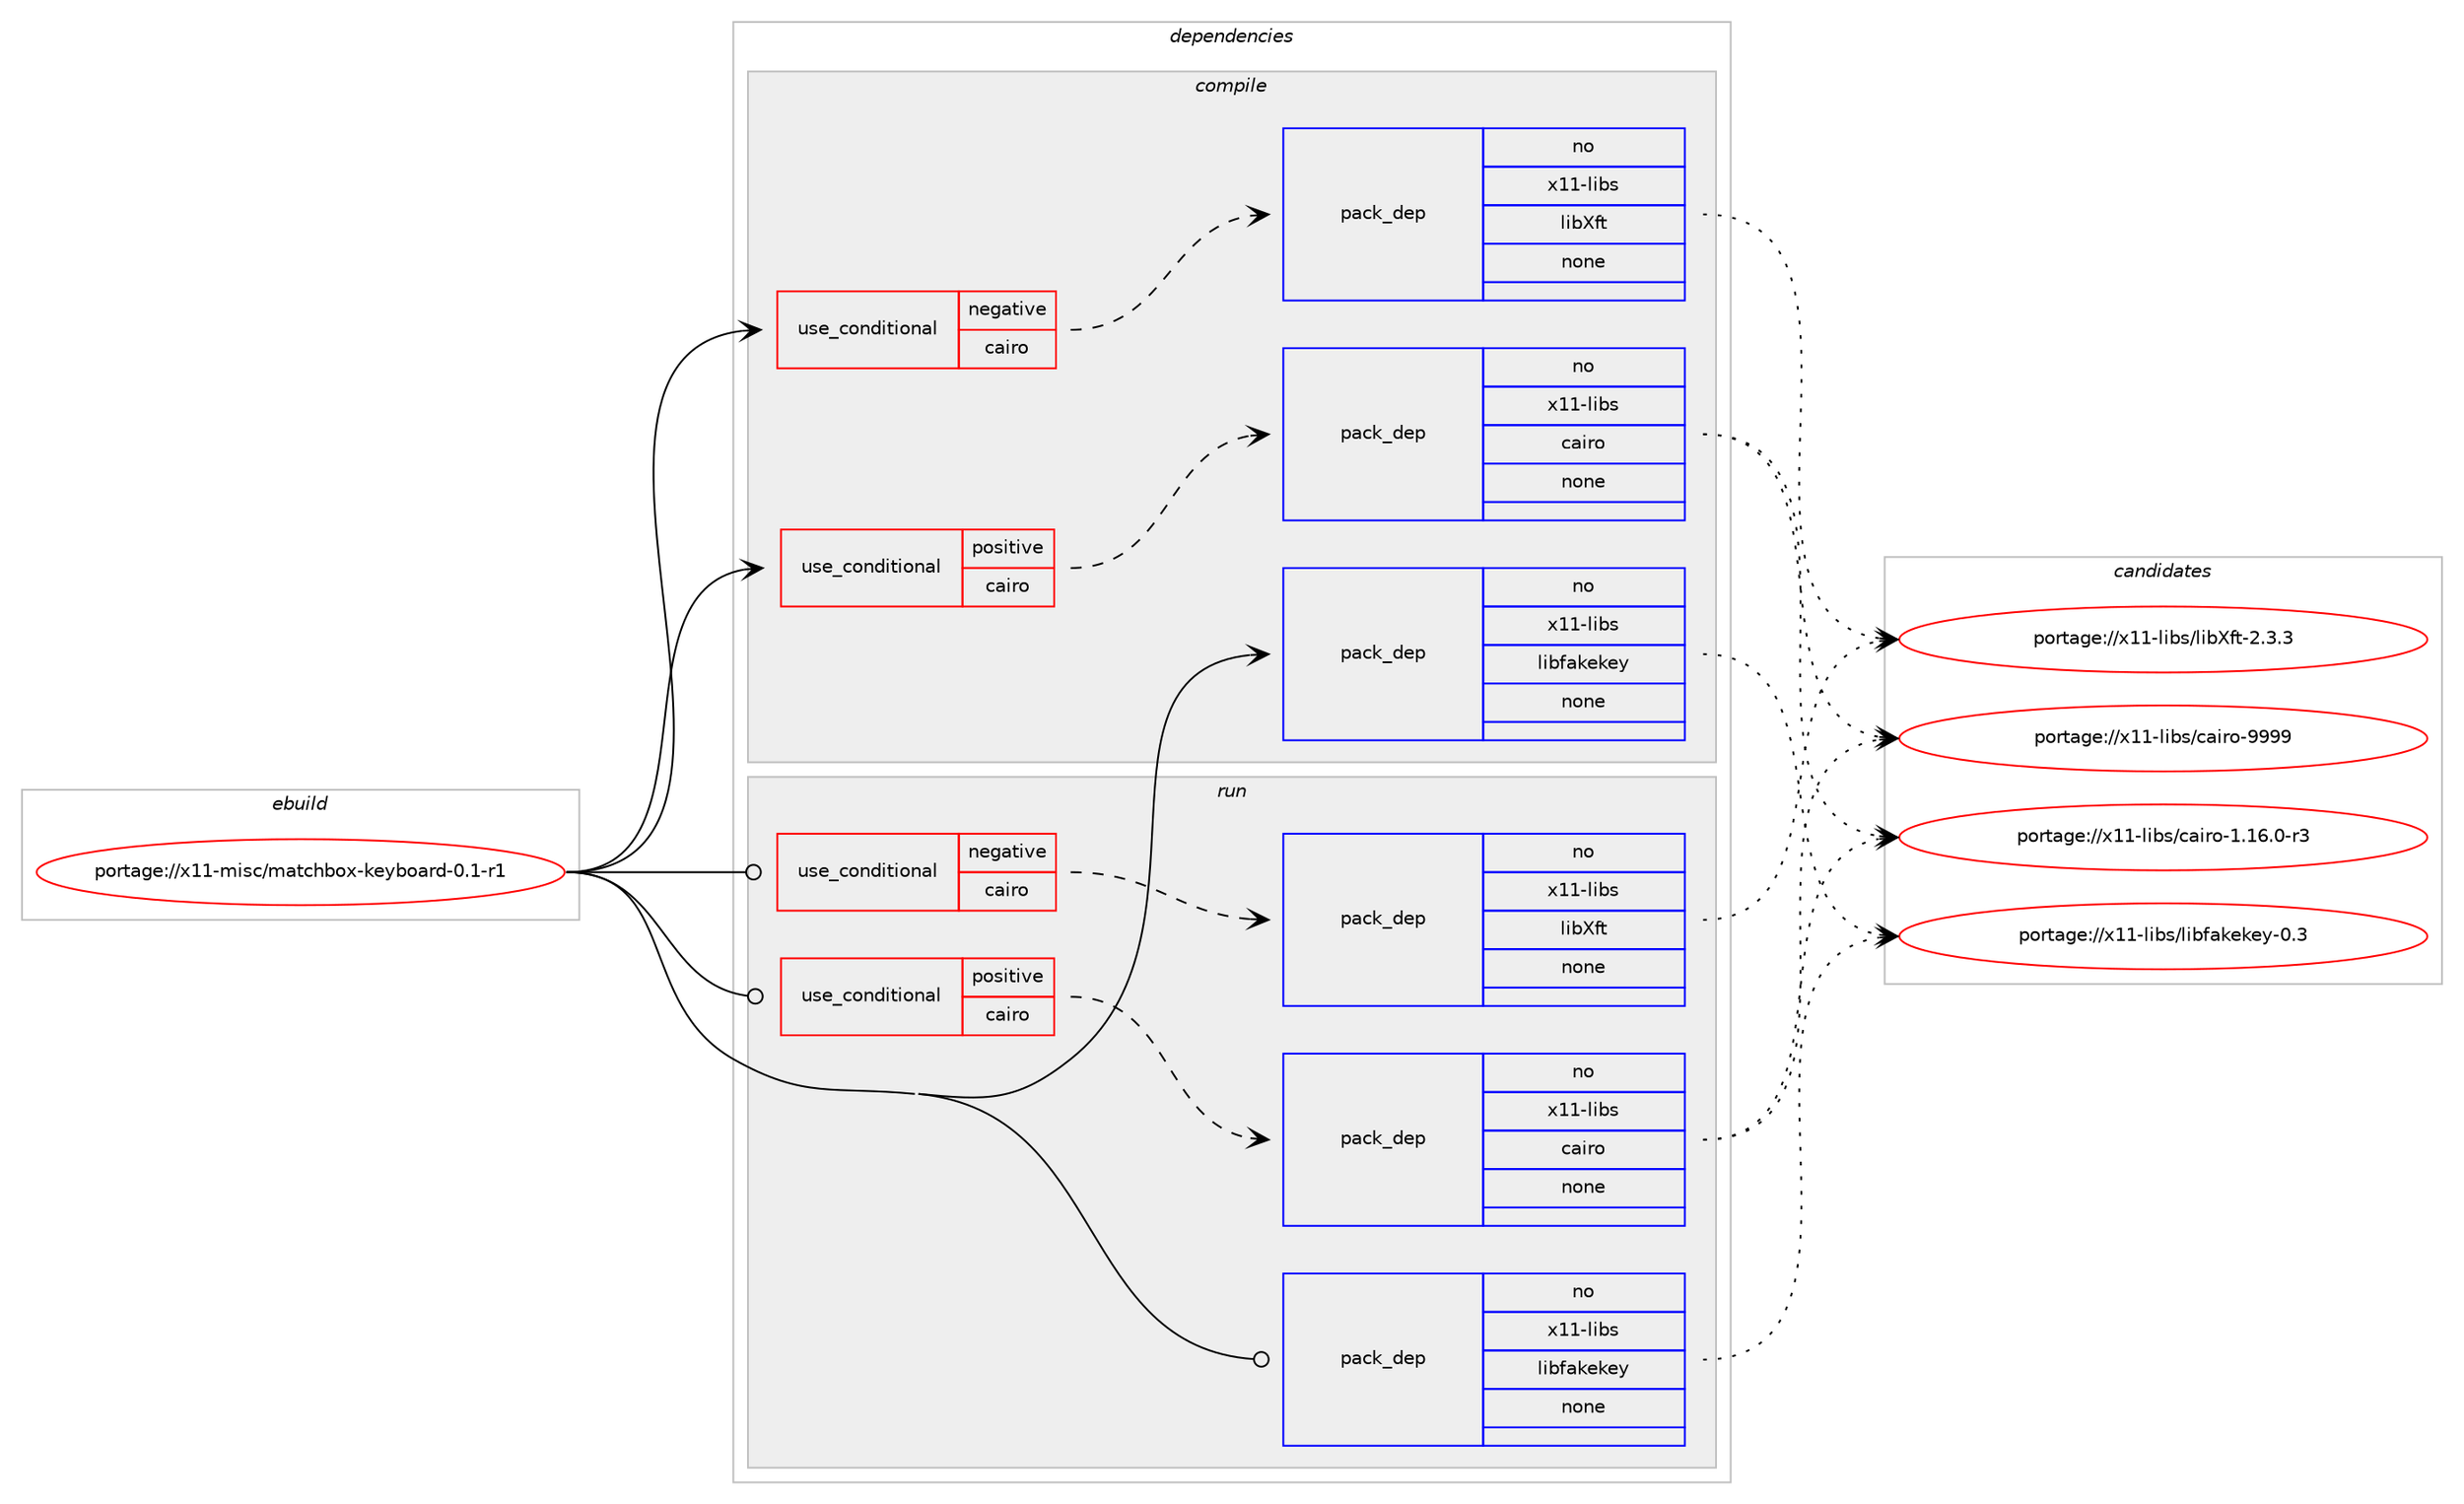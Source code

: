 digraph prolog {

# *************
# Graph options
# *************

newrank=true;
concentrate=true;
compound=true;
graph [rankdir=LR,fontname=Helvetica,fontsize=10,ranksep=1.5];#, ranksep=2.5, nodesep=0.2];
edge  [arrowhead=vee];
node  [fontname=Helvetica,fontsize=10];

# **********
# The ebuild
# **********

subgraph cluster_leftcol {
color=gray;
rank=same;
label=<<i>ebuild</i>>;
id [label="portage://x11-misc/matchbox-keyboard-0.1-r1", color=red, width=4, href="../x11-misc/matchbox-keyboard-0.1-r1.svg"];
}

# ****************
# The dependencies
# ****************

subgraph cluster_midcol {
color=gray;
label=<<i>dependencies</i>>;
subgraph cluster_compile {
fillcolor="#eeeeee";
style=filled;
label=<<i>compile</i>>;
subgraph cond1084 {
dependency9022 [label=<<TABLE BORDER="0" CELLBORDER="1" CELLSPACING="0" CELLPADDING="4"><TR><TD ROWSPAN="3" CELLPADDING="10">use_conditional</TD></TR><TR><TD>negative</TD></TR><TR><TD>cairo</TD></TR></TABLE>>, shape=none, color=red];
subgraph pack7822 {
dependency9023 [label=<<TABLE BORDER="0" CELLBORDER="1" CELLSPACING="0" CELLPADDING="4" WIDTH="220"><TR><TD ROWSPAN="6" CELLPADDING="30">pack_dep</TD></TR><TR><TD WIDTH="110">no</TD></TR><TR><TD>x11-libs</TD></TR><TR><TD>libXft</TD></TR><TR><TD>none</TD></TR><TR><TD></TD></TR></TABLE>>, shape=none, color=blue];
}
dependency9022:e -> dependency9023:w [weight=20,style="dashed",arrowhead="vee"];
}
id:e -> dependency9022:w [weight=20,style="solid",arrowhead="vee"];
subgraph cond1085 {
dependency9024 [label=<<TABLE BORDER="0" CELLBORDER="1" CELLSPACING="0" CELLPADDING="4"><TR><TD ROWSPAN="3" CELLPADDING="10">use_conditional</TD></TR><TR><TD>positive</TD></TR><TR><TD>cairo</TD></TR></TABLE>>, shape=none, color=red];
subgraph pack7823 {
dependency9025 [label=<<TABLE BORDER="0" CELLBORDER="1" CELLSPACING="0" CELLPADDING="4" WIDTH="220"><TR><TD ROWSPAN="6" CELLPADDING="30">pack_dep</TD></TR><TR><TD WIDTH="110">no</TD></TR><TR><TD>x11-libs</TD></TR><TR><TD>cairo</TD></TR><TR><TD>none</TD></TR><TR><TD></TD></TR></TABLE>>, shape=none, color=blue];
}
dependency9024:e -> dependency9025:w [weight=20,style="dashed",arrowhead="vee"];
}
id:e -> dependency9024:w [weight=20,style="solid",arrowhead="vee"];
subgraph pack7824 {
dependency9026 [label=<<TABLE BORDER="0" CELLBORDER="1" CELLSPACING="0" CELLPADDING="4" WIDTH="220"><TR><TD ROWSPAN="6" CELLPADDING="30">pack_dep</TD></TR><TR><TD WIDTH="110">no</TD></TR><TR><TD>x11-libs</TD></TR><TR><TD>libfakekey</TD></TR><TR><TD>none</TD></TR><TR><TD></TD></TR></TABLE>>, shape=none, color=blue];
}
id:e -> dependency9026:w [weight=20,style="solid",arrowhead="vee"];
}
subgraph cluster_compileandrun {
fillcolor="#eeeeee";
style=filled;
label=<<i>compile and run</i>>;
}
subgraph cluster_run {
fillcolor="#eeeeee";
style=filled;
label=<<i>run</i>>;
subgraph cond1086 {
dependency9027 [label=<<TABLE BORDER="0" CELLBORDER="1" CELLSPACING="0" CELLPADDING="4"><TR><TD ROWSPAN="3" CELLPADDING="10">use_conditional</TD></TR><TR><TD>negative</TD></TR><TR><TD>cairo</TD></TR></TABLE>>, shape=none, color=red];
subgraph pack7825 {
dependency9028 [label=<<TABLE BORDER="0" CELLBORDER="1" CELLSPACING="0" CELLPADDING="4" WIDTH="220"><TR><TD ROWSPAN="6" CELLPADDING="30">pack_dep</TD></TR><TR><TD WIDTH="110">no</TD></TR><TR><TD>x11-libs</TD></TR><TR><TD>libXft</TD></TR><TR><TD>none</TD></TR><TR><TD></TD></TR></TABLE>>, shape=none, color=blue];
}
dependency9027:e -> dependency9028:w [weight=20,style="dashed",arrowhead="vee"];
}
id:e -> dependency9027:w [weight=20,style="solid",arrowhead="odot"];
subgraph cond1087 {
dependency9029 [label=<<TABLE BORDER="0" CELLBORDER="1" CELLSPACING="0" CELLPADDING="4"><TR><TD ROWSPAN="3" CELLPADDING="10">use_conditional</TD></TR><TR><TD>positive</TD></TR><TR><TD>cairo</TD></TR></TABLE>>, shape=none, color=red];
subgraph pack7826 {
dependency9030 [label=<<TABLE BORDER="0" CELLBORDER="1" CELLSPACING="0" CELLPADDING="4" WIDTH="220"><TR><TD ROWSPAN="6" CELLPADDING="30">pack_dep</TD></TR><TR><TD WIDTH="110">no</TD></TR><TR><TD>x11-libs</TD></TR><TR><TD>cairo</TD></TR><TR><TD>none</TD></TR><TR><TD></TD></TR></TABLE>>, shape=none, color=blue];
}
dependency9029:e -> dependency9030:w [weight=20,style="dashed",arrowhead="vee"];
}
id:e -> dependency9029:w [weight=20,style="solid",arrowhead="odot"];
subgraph pack7827 {
dependency9031 [label=<<TABLE BORDER="0" CELLBORDER="1" CELLSPACING="0" CELLPADDING="4" WIDTH="220"><TR><TD ROWSPAN="6" CELLPADDING="30">pack_dep</TD></TR><TR><TD WIDTH="110">no</TD></TR><TR><TD>x11-libs</TD></TR><TR><TD>libfakekey</TD></TR><TR><TD>none</TD></TR><TR><TD></TD></TR></TABLE>>, shape=none, color=blue];
}
id:e -> dependency9031:w [weight=20,style="solid",arrowhead="odot"];
}
}

# **************
# The candidates
# **************

subgraph cluster_choices {
rank=same;
color=gray;
label=<<i>candidates</i>>;

subgraph choice7822 {
color=black;
nodesep=1;
choice12049494510810598115471081059888102116455046514651 [label="portage://x11-libs/libXft-2.3.3", color=red, width=4,href="../x11-libs/libXft-2.3.3.svg"];
dependency9023:e -> choice12049494510810598115471081059888102116455046514651:w [style=dotted,weight="100"];
}
subgraph choice7823 {
color=black;
nodesep=1;
choice120494945108105981154799971051141114557575757 [label="portage://x11-libs/cairo-9999", color=red, width=4,href="../x11-libs/cairo-9999.svg"];
choice12049494510810598115479997105114111454946495446484511451 [label="portage://x11-libs/cairo-1.16.0-r3", color=red, width=4,href="../x11-libs/cairo-1.16.0-r3.svg"];
dependency9025:e -> choice120494945108105981154799971051141114557575757:w [style=dotted,weight="100"];
dependency9025:e -> choice12049494510810598115479997105114111454946495446484511451:w [style=dotted,weight="100"];
}
subgraph choice7824 {
color=black;
nodesep=1;
choice1204949451081059811547108105981029710710110710112145484651 [label="portage://x11-libs/libfakekey-0.3", color=red, width=4,href="../x11-libs/libfakekey-0.3.svg"];
dependency9026:e -> choice1204949451081059811547108105981029710710110710112145484651:w [style=dotted,weight="100"];
}
subgraph choice7825 {
color=black;
nodesep=1;
choice12049494510810598115471081059888102116455046514651 [label="portage://x11-libs/libXft-2.3.3", color=red, width=4,href="../x11-libs/libXft-2.3.3.svg"];
dependency9028:e -> choice12049494510810598115471081059888102116455046514651:w [style=dotted,weight="100"];
}
subgraph choice7826 {
color=black;
nodesep=1;
choice120494945108105981154799971051141114557575757 [label="portage://x11-libs/cairo-9999", color=red, width=4,href="../x11-libs/cairo-9999.svg"];
choice12049494510810598115479997105114111454946495446484511451 [label="portage://x11-libs/cairo-1.16.0-r3", color=red, width=4,href="../x11-libs/cairo-1.16.0-r3.svg"];
dependency9030:e -> choice120494945108105981154799971051141114557575757:w [style=dotted,weight="100"];
dependency9030:e -> choice12049494510810598115479997105114111454946495446484511451:w [style=dotted,weight="100"];
}
subgraph choice7827 {
color=black;
nodesep=1;
choice1204949451081059811547108105981029710710110710112145484651 [label="portage://x11-libs/libfakekey-0.3", color=red, width=4,href="../x11-libs/libfakekey-0.3.svg"];
dependency9031:e -> choice1204949451081059811547108105981029710710110710112145484651:w [style=dotted,weight="100"];
}
}

}
